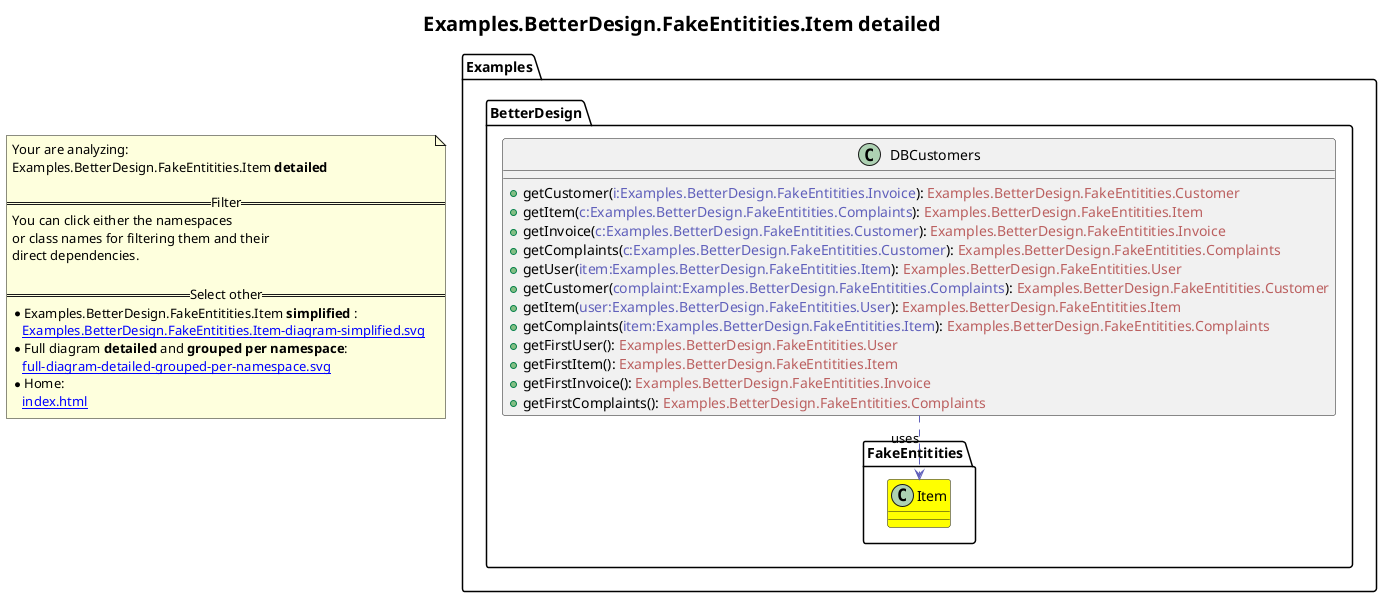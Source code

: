 @startuml
skinparam linetype ortho
title <size:20>Examples.BetterDesign.FakeEntitities.Item **detailed** </size>
note "Your are analyzing:\nExamples.BetterDesign.FakeEntitities.Item **detailed** \n\n==Filter==\nYou can click either the namespaces \nor class names for filtering them and their\ndirect dependencies.\n\n==Select other==\n* Examples.BetterDesign.FakeEntitities.Item **simplified** :\n   [[Examples.BetterDesign.FakeEntitities.Item-diagram-simplified.svg]]\n* Full diagram **detailed** and **grouped per namespace**:\n   [[full-diagram-detailed-grouped-per-namespace.svg]]\n* Home:\n   [[index.html]]" as FloatingNote
  class Examples.BetterDesign.DBCustomers [[Examples.BetterDesign.DBCustomers-diagram-detailed.svg]]  {
    + getCustomer(<font color="6060BB">i:Examples.BetterDesign.FakeEntitities.Invoice</font>): <font color="BB6060">Examples.BetterDesign.FakeEntitities.Customer</font>
    + getItem(<font color="6060BB">c:Examples.BetterDesign.FakeEntitities.Complaints</font>): <font color="BB6060">Examples.BetterDesign.FakeEntitities.Item</font>
    + getInvoice(<font color="6060BB">c:Examples.BetterDesign.FakeEntitities.Customer</font>): <font color="BB6060">Examples.BetterDesign.FakeEntitities.Invoice</font>
    + getComplaints(<font color="6060BB">c:Examples.BetterDesign.FakeEntitities.Customer</font>): <font color="BB6060">Examples.BetterDesign.FakeEntitities.Complaints</font>
    + getUser(<font color="6060BB">item:Examples.BetterDesign.FakeEntitities.Item</font>): <font color="BB6060">Examples.BetterDesign.FakeEntitities.User</font>
    + getCustomer(<font color="6060BB">complaint:Examples.BetterDesign.FakeEntitities.Complaints</font>): <font color="BB6060">Examples.BetterDesign.FakeEntitities.Customer</font>
    + getItem(<font color="6060BB">user:Examples.BetterDesign.FakeEntitities.User</font>): <font color="BB6060">Examples.BetterDesign.FakeEntitities.Item</font>
    + getComplaints(<font color="6060BB">item:Examples.BetterDesign.FakeEntitities.Item</font>): <font color="BB6060">Examples.BetterDesign.FakeEntitities.Complaints</font>
    + getFirstUser(<font color="6060BB"></font>): <font color="BB6060">Examples.BetterDesign.FakeEntitities.User</font>
    + getFirstItem(<font color="6060BB"></font>): <font color="BB6060">Examples.BetterDesign.FakeEntitities.Item</font>
    + getFirstInvoice(<font color="6060BB"></font>): <font color="BB6060">Examples.BetterDesign.FakeEntitities.Invoice</font>
    + getFirstComplaints(<font color="6060BB"></font>): <font color="BB6060">Examples.BetterDesign.FakeEntitities.Complaints</font>
  }
    class Examples.BetterDesign.FakeEntitities.Item [[Examples.BetterDesign.FakeEntitities.Item-diagram-detailed.svg]] #yellow {
    }
 ' *************************************** 
 ' *************************************** 
 ' *************************************** 
' Class relations extracted from namespace:
' Examples.BetterDesign
Examples.BetterDesign.DBCustomers .[#6060BB].> Examples.BetterDesign.FakeEntitities.Item  : uses 
' Class relations extracted from namespace:
' Examples.BetterDesign.FakeEntitities
@enduml